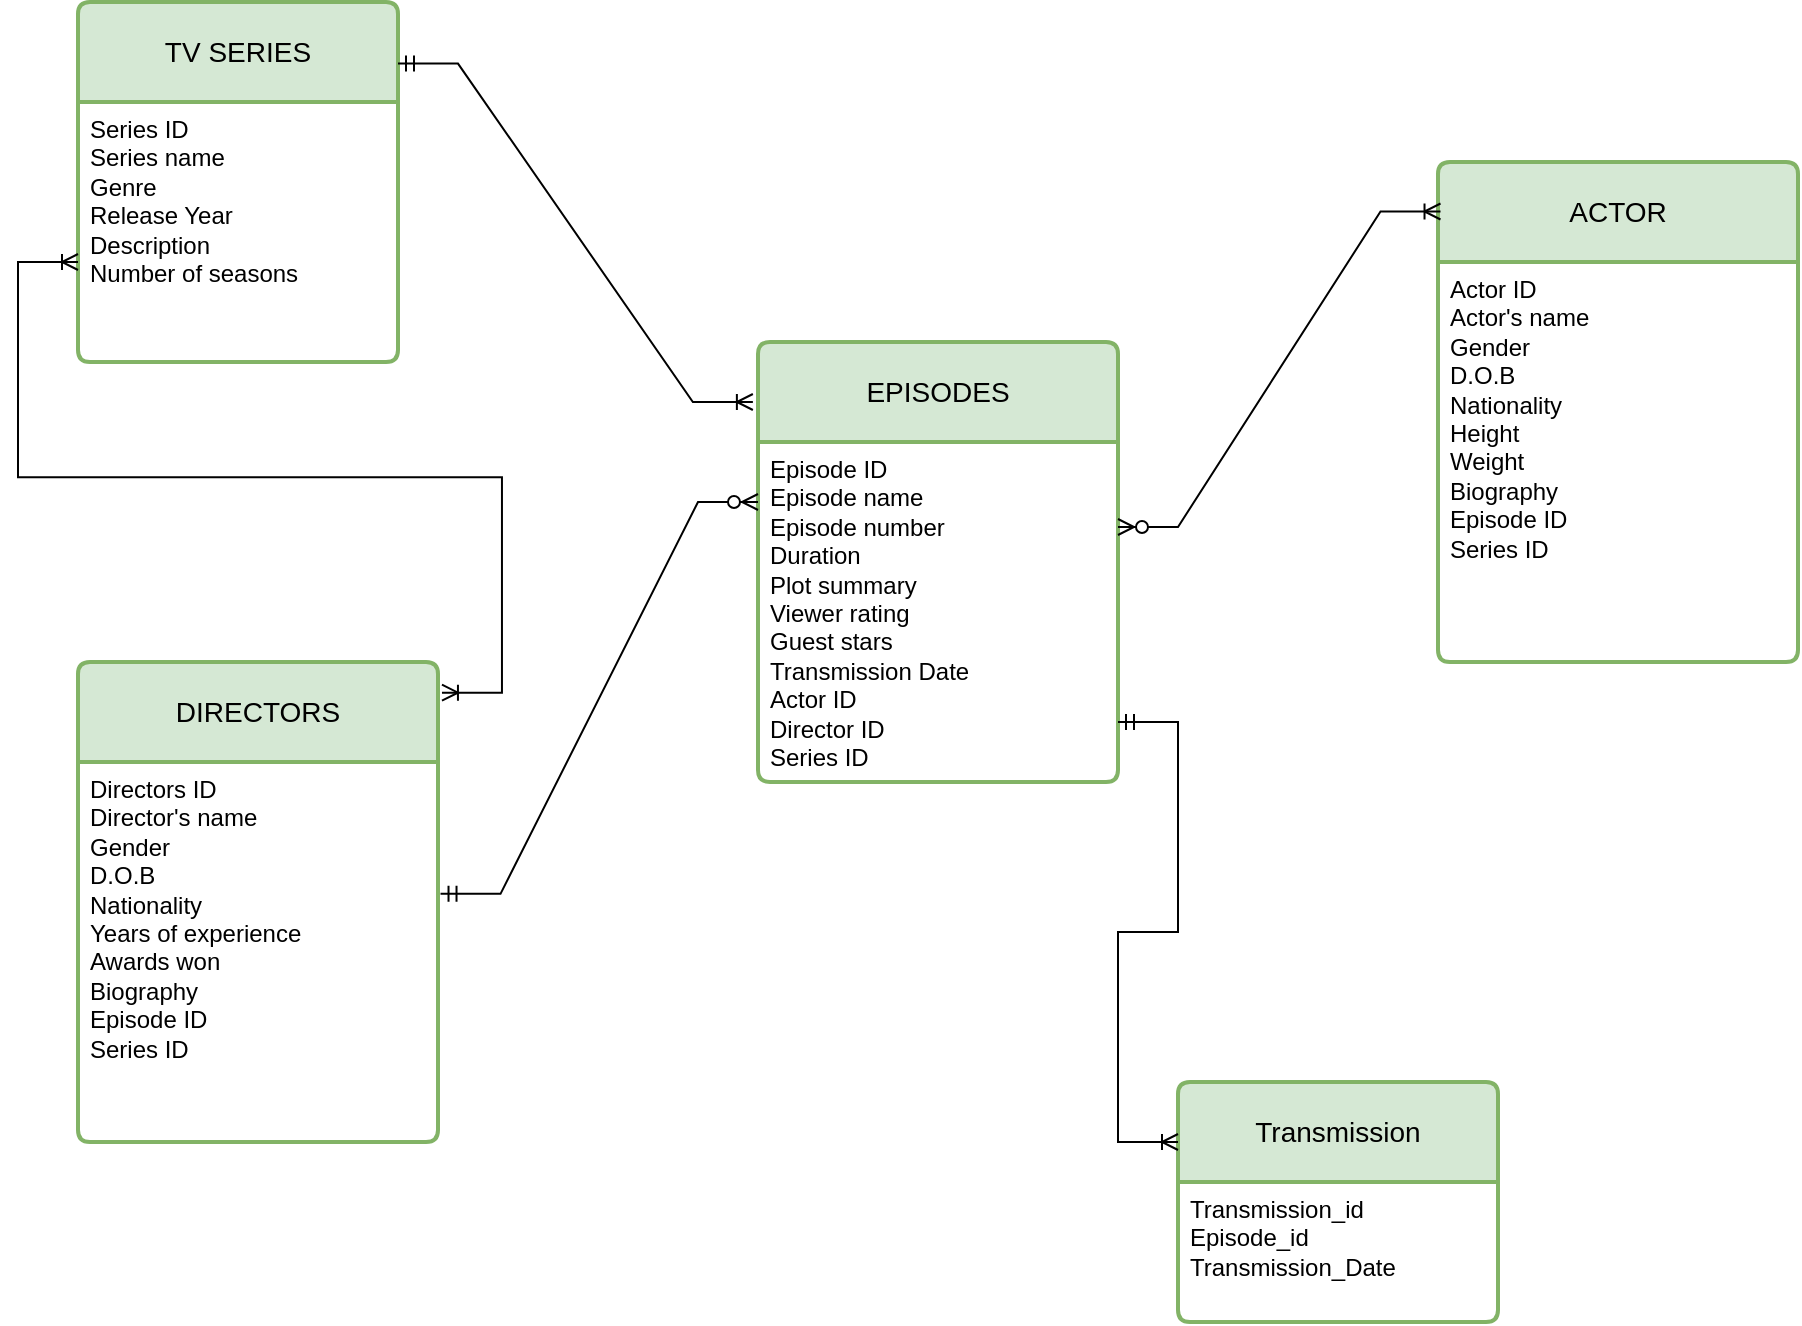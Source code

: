 <mxfile version="24.1.0" type="device">
  <diagram name="Page-1" id="VKkNoMPAgN4xQ-Vmbln4">
    <mxGraphModel dx="1016" dy="598" grid="1" gridSize="10" guides="1" tooltips="1" connect="1" arrows="1" fold="1" page="1" pageScale="1" pageWidth="1100" pageHeight="1700" math="0" shadow="0">
      <root>
        <object label="" id="0">
          <mxCell />
        </object>
        <mxCell id="1" parent="0" />
        <mxCell id="YG-Z12xjU9guvom_NeQO-3" value="TV SERIES" style="swimlane;childLayout=stackLayout;horizontal=1;startSize=50;horizontalStack=0;rounded=1;fontSize=14;fontStyle=0;strokeWidth=2;resizeParent=0;resizeLast=1;shadow=0;dashed=0;align=center;arcSize=4;whiteSpace=wrap;html=1;fillColor=#d5e8d4;strokeColor=#82b366;" parent="1" vertex="1">
          <mxGeometry x="170" y="100" width="160" height="180" as="geometry" />
        </mxCell>
        <mxCell id="YG-Z12xjU9guvom_NeQO-4" value="Series ID&lt;br&gt;Series name&lt;br&gt;Genre&lt;br&gt;Release Year&lt;br&gt;Description&lt;br&gt;Number of seasons" style="align=left;strokeColor=none;fillColor=none;spacingLeft=4;fontSize=12;verticalAlign=top;resizable=0;rotatable=0;part=1;html=1;" parent="YG-Z12xjU9guvom_NeQO-3" vertex="1">
          <mxGeometry y="50" width="160" height="130" as="geometry" />
        </mxCell>
        <mxCell id="YG-Z12xjU9guvom_NeQO-6" value="EPISODES" style="swimlane;childLayout=stackLayout;horizontal=1;startSize=50;horizontalStack=0;rounded=1;fontSize=14;fontStyle=0;strokeWidth=2;resizeParent=0;resizeLast=1;shadow=0;dashed=0;align=center;arcSize=4;whiteSpace=wrap;html=1;fillColor=#d5e8d4;strokeColor=#82b366;" parent="1" vertex="1">
          <mxGeometry x="510" y="270" width="180" height="220" as="geometry" />
        </mxCell>
        <mxCell id="YG-Z12xjU9guvom_NeQO-7" value="Episode ID&lt;br&gt;Episode name&lt;br&gt;Episode number&lt;br&gt;Duration&lt;br&gt;Plot summary&lt;br&gt;Viewer rating&lt;br&gt;Guest stars&lt;br&gt;Transmission Date&lt;br&gt;Actor ID&lt;br&gt;Director ID&lt;br&gt;Series ID" style="align=left;strokeColor=none;fillColor=none;spacingLeft=4;fontSize=12;verticalAlign=top;resizable=0;rotatable=0;part=1;html=1;" parent="YG-Z12xjU9guvom_NeQO-6" vertex="1">
          <mxGeometry y="50" width="180" height="170" as="geometry" />
        </mxCell>
        <mxCell id="YG-Z12xjU9guvom_NeQO-11" value="DIRECTORS" style="swimlane;childLayout=stackLayout;horizontal=1;startSize=50;horizontalStack=0;rounded=1;fontSize=14;fontStyle=0;strokeWidth=2;resizeParent=0;resizeLast=1;shadow=0;dashed=0;align=center;arcSize=4;whiteSpace=wrap;html=1;fillColor=#d5e8d4;strokeColor=#82b366;" parent="1" vertex="1">
          <mxGeometry x="170" y="430" width="180" height="240" as="geometry" />
        </mxCell>
        <mxCell id="YG-Z12xjU9guvom_NeQO-12" value="Directors ID&lt;br&gt;Director&#39;s name&lt;br&gt;Gender&lt;br&gt;D.O.B&lt;br&gt;Nationality&lt;br&gt;Years of experience&lt;br&gt;Awards won&lt;br&gt;Biography&lt;br&gt;Episode ID&lt;br&gt;Series ID" style="align=left;strokeColor=none;fillColor=none;spacingLeft=4;fontSize=12;verticalAlign=top;resizable=0;rotatable=0;part=1;html=1;" parent="YG-Z12xjU9guvom_NeQO-11" vertex="1">
          <mxGeometry y="50" width="180" height="190" as="geometry" />
        </mxCell>
        <mxCell id="YG-Z12xjU9guvom_NeQO-16" value="" style="edgeStyle=entityRelationEdgeStyle;fontSize=12;html=1;endArrow=ERoneToMany;startArrow=ERmandOne;rounded=0;exitX=1.016;exitY=0.171;exitDx=0;exitDy=0;exitPerimeter=0;" parent="1" edge="1">
          <mxGeometry width="100" height="100" relative="1" as="geometry">
            <mxPoint x="330.0" y="130.78" as="sourcePoint" />
            <mxPoint x="507.44" y="300" as="targetPoint" />
            <Array as="points">
              <mxPoint x="317.44" y="131" />
            </Array>
          </mxGeometry>
        </mxCell>
        <mxCell id="YG-Z12xjU9guvom_NeQO-9" value="ACTOR" style="swimlane;childLayout=stackLayout;horizontal=1;startSize=50;horizontalStack=0;rounded=1;fontSize=14;fontStyle=0;strokeWidth=2;resizeParent=0;resizeLast=1;shadow=0;dashed=0;align=center;arcSize=4;whiteSpace=wrap;html=1;fillColor=#d5e8d4;strokeColor=#82b366;" parent="1" vertex="1">
          <mxGeometry x="850" y="180" width="180" height="250" as="geometry" />
        </mxCell>
        <mxCell id="YG-Z12xjU9guvom_NeQO-10" value="Actor ID&lt;br&gt;Actor&#39;s name&lt;br&gt;Gender&lt;br&gt;D.O.B&lt;br&gt;Nationality&lt;br&gt;Height&lt;br&gt;Weight&lt;br&gt;Biography&lt;br&gt;Episode ID&lt;br&gt;Series ID" style="align=left;strokeColor=none;fillColor=none;spacingLeft=4;fontSize=12;verticalAlign=top;resizable=0;rotatable=0;part=1;html=1;" parent="YG-Z12xjU9guvom_NeQO-9" vertex="1">
          <mxGeometry y="50" width="180" height="200" as="geometry" />
        </mxCell>
        <mxCell id="YG-Z12xjU9guvom_NeQO-24" value="" style="edgeStyle=entityRelationEdgeStyle;fontSize=12;html=1;endArrow=ERoneToMany;startArrow=ERzeroToMany;rounded=0;exitX=1;exitY=0.25;exitDx=0;exitDy=0;entryX=0.007;entryY=0.099;entryDx=0;entryDy=0;entryPerimeter=0;" parent="1" source="YG-Z12xjU9guvom_NeQO-7" target="YG-Z12xjU9guvom_NeQO-9" edge="1">
          <mxGeometry width="100" height="100" relative="1" as="geometry">
            <mxPoint x="1020" y="280" as="sourcePoint" />
            <mxPoint x="830" y="480" as="targetPoint" />
          </mxGeometry>
        </mxCell>
        <mxCell id="1w3JbAY_f5RtESQ2giym-1" value="" style="edgeStyle=entityRelationEdgeStyle;fontSize=12;html=1;endArrow=ERzeroToMany;startArrow=ERmandOne;rounded=0;exitX=1.007;exitY=0.347;exitDx=0;exitDy=0;exitPerimeter=0;" parent="1" source="YG-Z12xjU9guvom_NeQO-12" edge="1">
          <mxGeometry width="100" height="100" relative="1" as="geometry">
            <mxPoint x="410" y="540" as="sourcePoint" />
            <mxPoint x="510" y="350" as="targetPoint" />
            <Array as="points">
              <mxPoint x="430" y="470" />
            </Array>
          </mxGeometry>
        </mxCell>
        <mxCell id="1w3JbAY_f5RtESQ2giym-5" value="Transmission" style="swimlane;childLayout=stackLayout;horizontal=1;startSize=50;horizontalStack=0;rounded=1;fontSize=14;fontStyle=0;strokeWidth=2;resizeParent=0;resizeLast=1;shadow=0;dashed=0;align=center;arcSize=4;whiteSpace=wrap;html=1;fillColor=#d5e8d4;strokeColor=#82b366;" parent="1" vertex="1">
          <mxGeometry x="720" y="640" width="160" height="120" as="geometry" />
        </mxCell>
        <mxCell id="1w3JbAY_f5RtESQ2giym-6" value="Transmission_id&lt;br&gt;Episode_id&lt;br&gt;Transmission_Date" style="align=left;strokeColor=none;fillColor=none;spacingLeft=4;fontSize=12;verticalAlign=top;resizable=0;rotatable=0;part=1;html=1;" parent="1w3JbAY_f5RtESQ2giym-5" vertex="1">
          <mxGeometry y="50" width="160" height="70" as="geometry" />
        </mxCell>
        <mxCell id="1w3JbAY_f5RtESQ2giym-7" value="" style="edgeStyle=entityRelationEdgeStyle;fontSize=12;html=1;endArrow=ERoneToMany;startArrow=ERoneToMany;rounded=0;exitX=1.011;exitY=0.064;exitDx=0;exitDy=0;exitPerimeter=0;" parent="1" source="YG-Z12xjU9guvom_NeQO-11" edge="1">
          <mxGeometry width="100" height="100" relative="1" as="geometry">
            <mxPoint x="70" y="330" as="sourcePoint" />
            <mxPoint x="170" y="230" as="targetPoint" />
          </mxGeometry>
        </mxCell>
        <mxCell id="1w3JbAY_f5RtESQ2giym-8" value="" style="edgeStyle=entityRelationEdgeStyle;fontSize=12;html=1;endArrow=ERoneToMany;startArrow=ERmandOne;rounded=0;entryX=0;entryY=0.25;entryDx=0;entryDy=0;" parent="1" target="1w3JbAY_f5RtESQ2giym-5" edge="1">
          <mxGeometry width="100" height="100" relative="1" as="geometry">
            <mxPoint x="690" y="460" as="sourcePoint" />
            <mxPoint x="790" y="360" as="targetPoint" />
          </mxGeometry>
        </mxCell>
      </root>
    </mxGraphModel>
  </diagram>
</mxfile>
